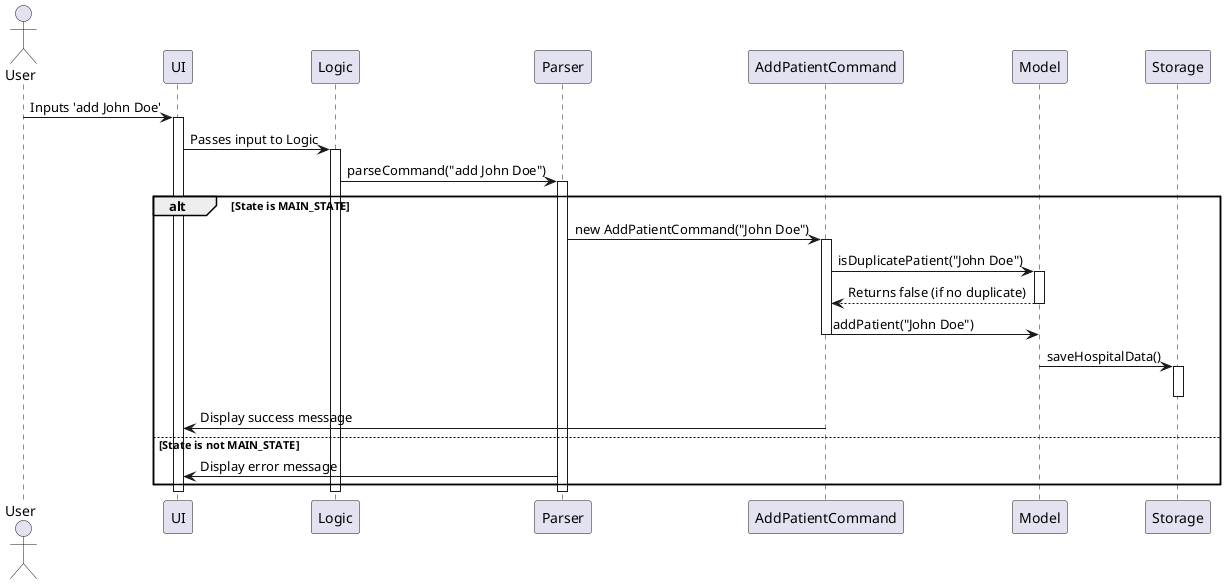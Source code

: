 @startuml
actor User
User -> UI : Inputs 'add John Doe'
activate UI

UI -> Logic : Passes input to Logic
activate Logic

Logic -> Parser : parseCommand("add John Doe")
activate Parser

alt State is MAIN_STATE
    Parser -> AddPatientCommand : new AddPatientCommand("John Doe")
    activate AddPatientCommand

    AddPatientCommand -> Model : isDuplicatePatient("John Doe")
    activate Model
    Model --> AddPatientCommand : Returns false (if no duplicate)
    deactivate Model

    AddPatientCommand -> Model : addPatient("John Doe")
    deactivate AddPatientCommand
    Model -> Storage : saveHospitalData()
    activate Storage
    deactivate Storage

    AddPatientCommand -> UI : Display success message
else State is not MAIN_STATE
    Parser -> UI : Display error message
end

deactivate Parser
deactivate Logic
deactivate UI
@enduml
